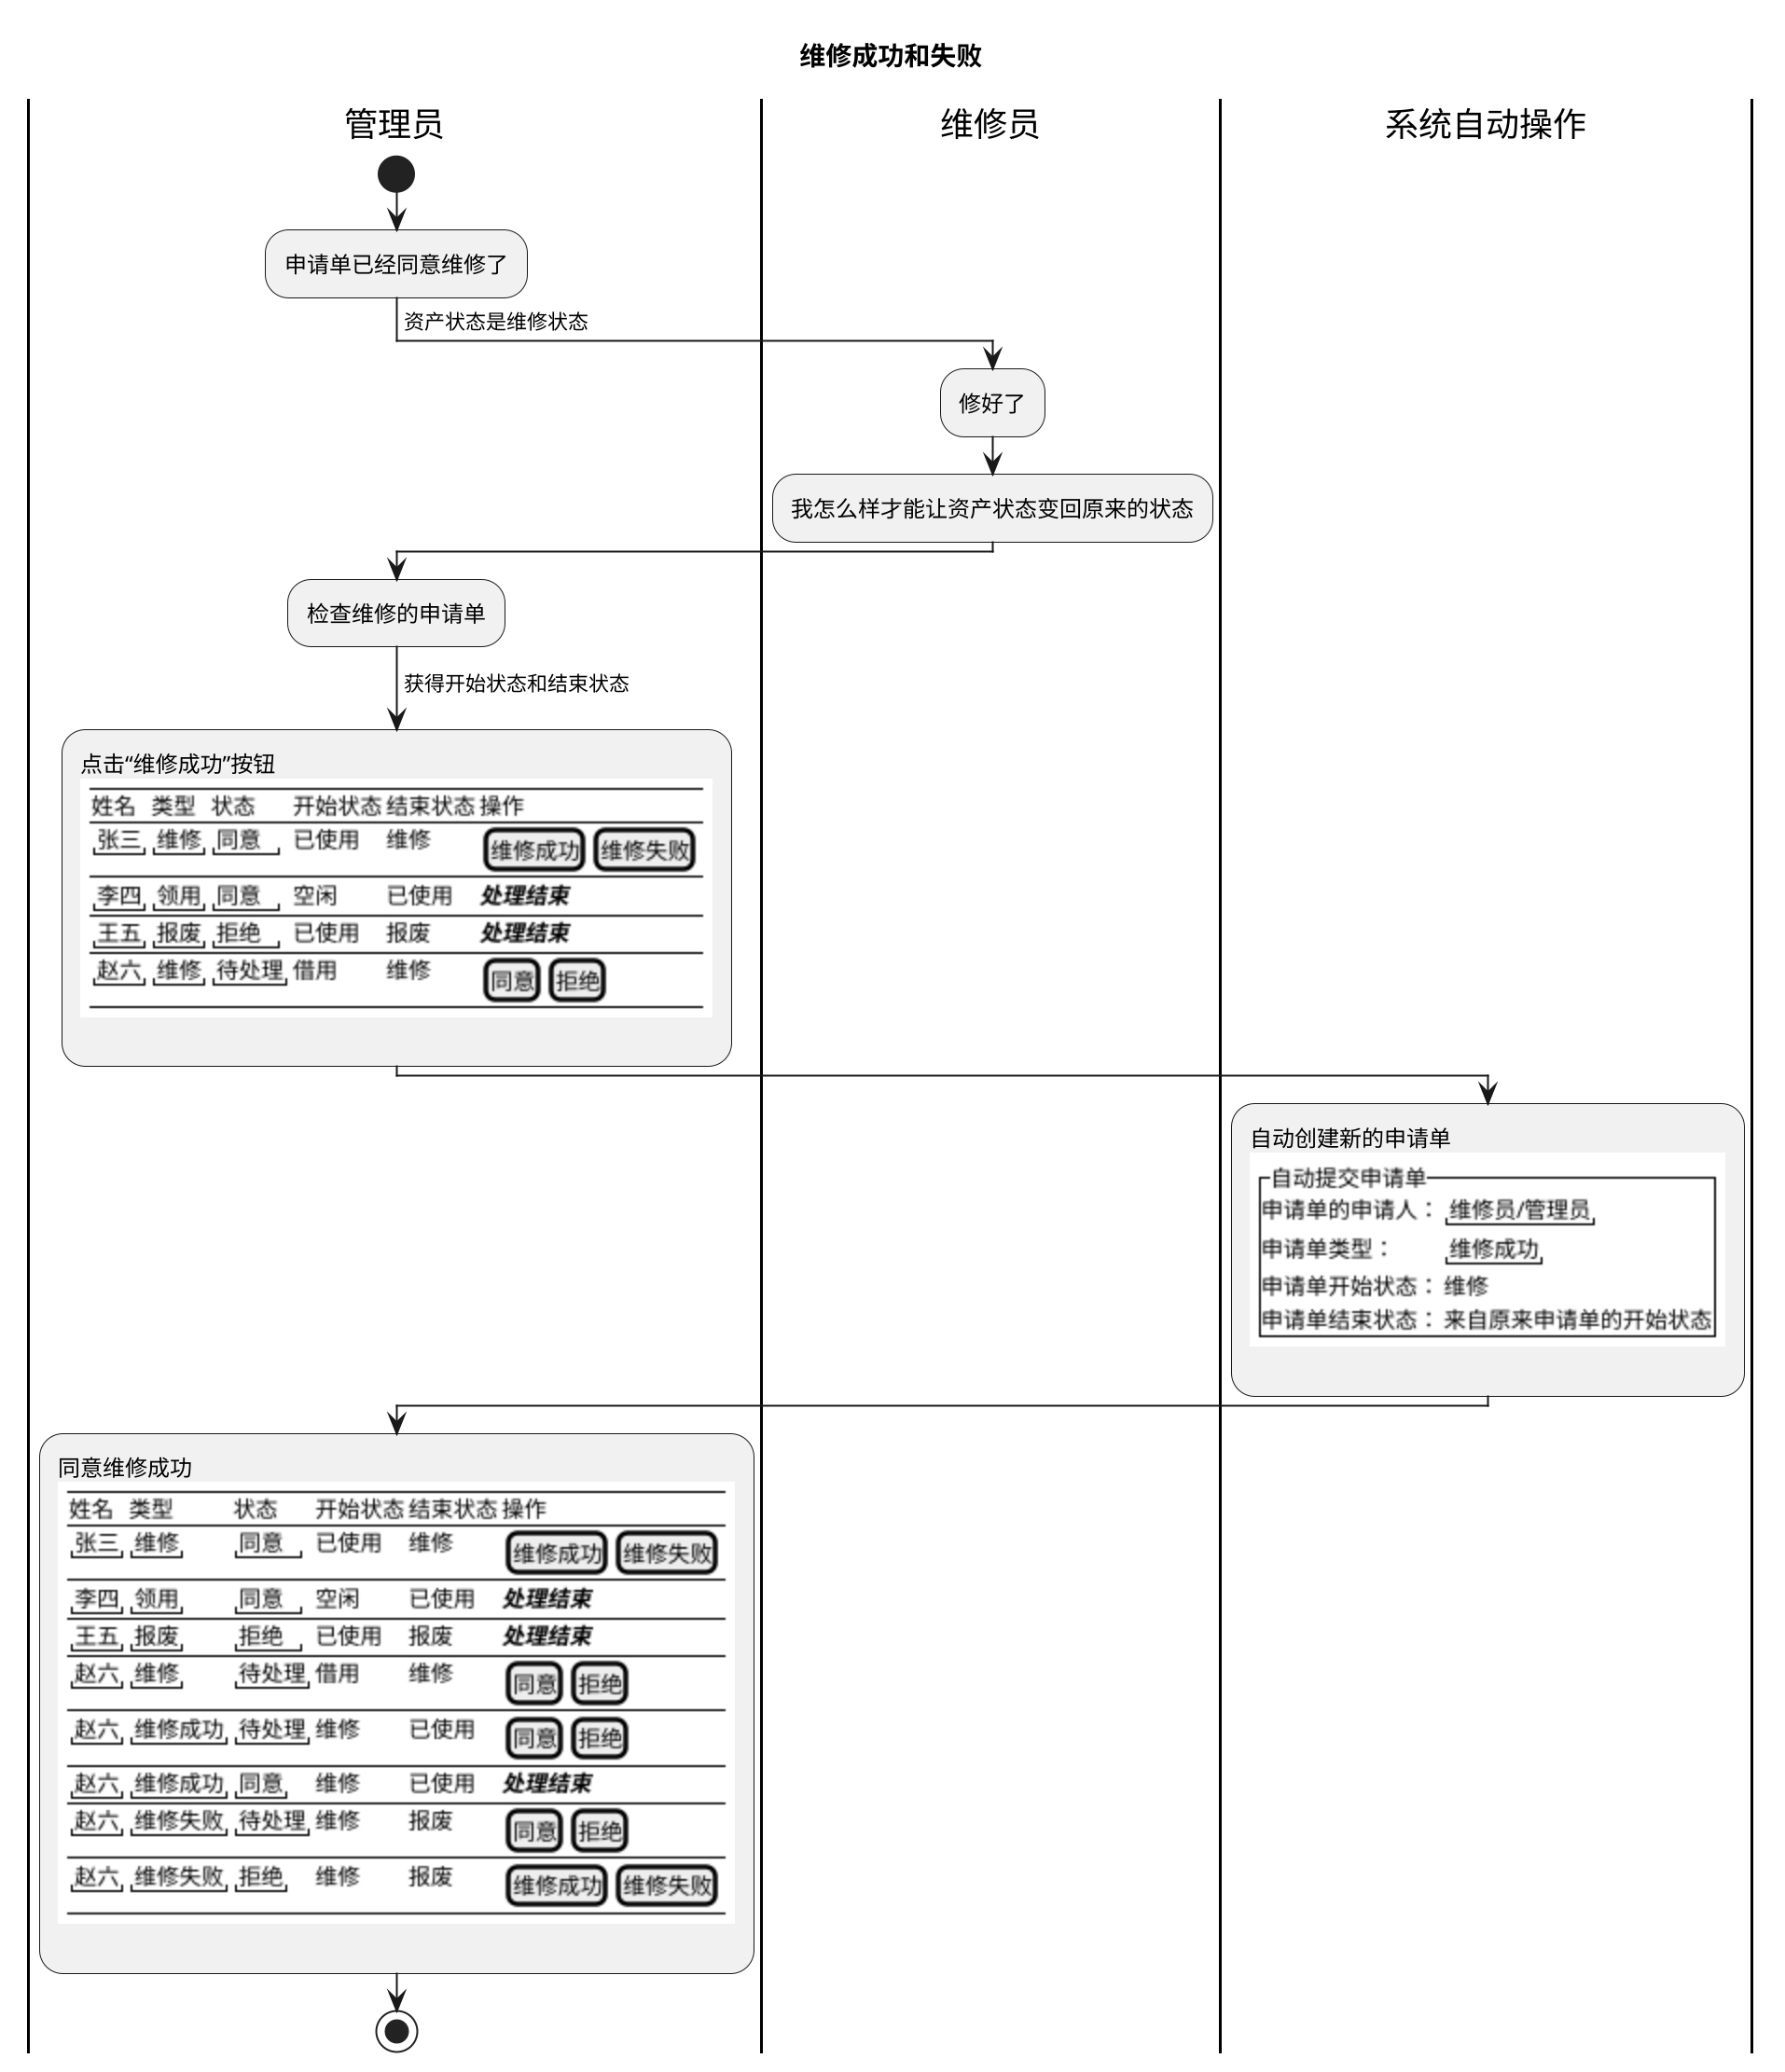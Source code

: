 @startuml
scale 2
title 维修成功和失败
|管理员|
start
:申请单已经同意维修了;
->资产状态是维修状态;
    |维修员|
    :修好了;
    :我怎么样才能让资产状态变回原来的状态;

|管理员|
:检查维修的申请单;
->获得开始状态和结束状态;
:点击“维修成功”按钮
{{
salt
{-
 姓名  |类型  |状态    |开始状态  |结束状态|操作
 "张三"|"维修"|"同意  "|已使用|维修|{[维修成功] | [维修失败]}
 "李四"|"领用"|"同意  "|空闲|已使用|**//处理结束//**
 "王五"|"报废"|"拒绝  "|已使用|报废|**//处理结束//**
 "赵六"|"维修"|"待处理"|借用|维修|{[同意] | [拒绝]}
}
}}
;
|系统自动操作|
:自动创建新的申请单
{{
salt
{^ 自动提交申请单
    申请单的申请人： | "维修员/管理员"
    申请单类型： | "维修成功"
    申请单开始状态： | 维修
    申请单结束状态： | 来自原来申请单的开始状态
}
}}
;
|管理员|
:同意维修成功
{{
salt
{-
 姓名  |类型  |状态    |开始状态  |结束状态|操作
 "张三"|"维修"|"同意  "|已使用|维修|{[维修成功] | [维修失败]}
 "李四"|"领用"|"同意  "|空闲|已使用|**//处理结束//**
 "王五"|"报废"|"拒绝  "|已使用|报废|**//处理结束//**
 "赵六"|"维修"|"待处理"|借用|维修|{[同意] | [拒绝]}
 "赵六"|"维修成功"|"待处理"|维修|已使用|{[同意] | [拒绝]}
 "赵六"|"维修成功"|"同意"|维修|已使用|**//处理结束//**
 "赵六"|"维修失败"|"待处理"|维修|报废|{[同意] | [拒绝]}
 "赵六"|"维修失败"|"拒绝"|维修|报废|{[维修成功] | [维修失败]}
}
}}
;

stop
@enduml
